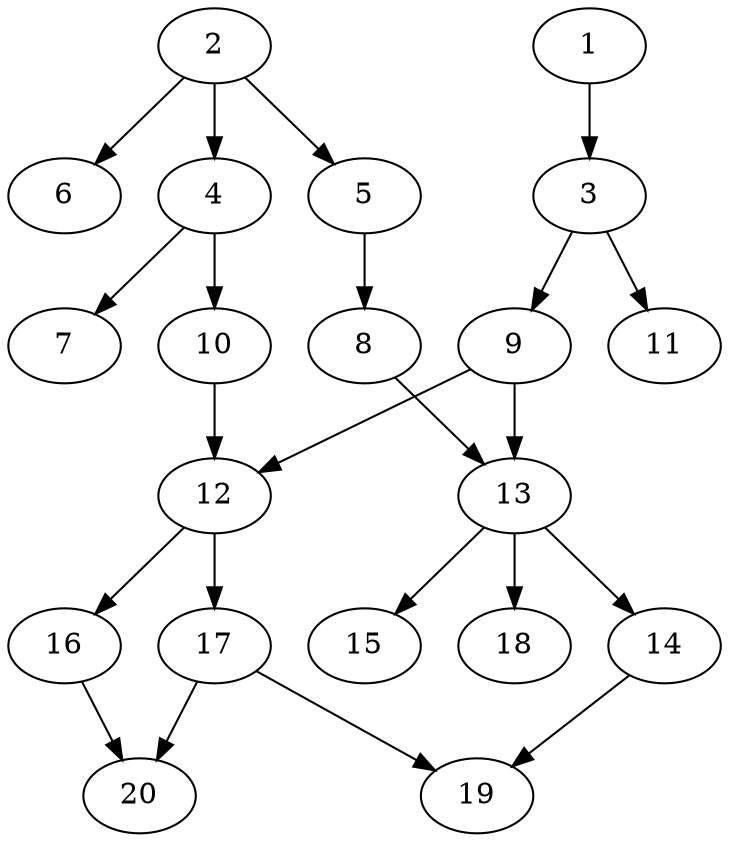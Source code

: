 // DAG automatically generated by daggen at Sat Jul 27 15:37:47 2019
// ./daggen --dot -n 20 --ccr 0.4 --fat 0.5 --regular 0.5 --density 0.4 --mindata 5242880 --maxdata 52428800 
digraph G {
  1 [size="45931520", alpha="0.17", expect_size="18372608"] 
  1 -> 3 [size ="18372608"]
  2 [size="86607360", alpha="0.19", expect_size="34642944"] 
  2 -> 4 [size ="34642944"]
  2 -> 5 [size ="34642944"]
  2 -> 6 [size ="34642944"]
  3 [size="15764480", alpha="0.12", expect_size="6305792"] 
  3 -> 9 [size ="6305792"]
  3 -> 11 [size ="6305792"]
  4 [size="74385920", alpha="0.13", expect_size="29754368"] 
  4 -> 7 [size ="29754368"]
  4 -> 10 [size ="29754368"]
  5 [size="118097920", alpha="0.19", expect_size="47239168"] 
  5 -> 8 [size ="47239168"]
  6 [size="104294400", alpha="0.13", expect_size="41717760"] 
  7 [size="119585280", alpha="0.03", expect_size="47834112"] 
  8 [size="20439040", alpha="0.02", expect_size="8175616"] 
  8 -> 13 [size ="8175616"]
  9 [size="104906240", alpha="0.13", expect_size="41962496"] 
  9 -> 12 [size ="41962496"]
  9 -> 13 [size ="41962496"]
  10 [size="83758080", alpha="0.08", expect_size="33503232"] 
  10 -> 12 [size ="33503232"]
  11 [size="124853760", alpha="0.05", expect_size="49941504"] 
  12 [size="107560960", alpha="0.06", expect_size="43024384"] 
  12 -> 16 [size ="43024384"]
  12 -> 17 [size ="43024384"]
  13 [size="98882560", alpha="0.20", expect_size="39553024"] 
  13 -> 14 [size ="39553024"]
  13 -> 15 [size ="39553024"]
  13 -> 18 [size ="39553024"]
  14 [size="53880320", alpha="0.18", expect_size="21552128"] 
  14 -> 19 [size ="21552128"]
  15 [size="128709120", alpha="0.05", expect_size="51483648"] 
  16 [size="123758080", alpha="0.09", expect_size="49503232"] 
  16 -> 20 [size ="49503232"]
  17 [size="82872320", alpha="0.00", expect_size="33148928"] 
  17 -> 19 [size ="33148928"]
  17 -> 20 [size ="33148928"]
  18 [size="101296640", alpha="0.06", expect_size="40518656"] 
  19 [size="112857600", alpha="0.17", expect_size="45143040"] 
  20 [size="71470080", alpha="0.09", expect_size="28588032"] 
}

